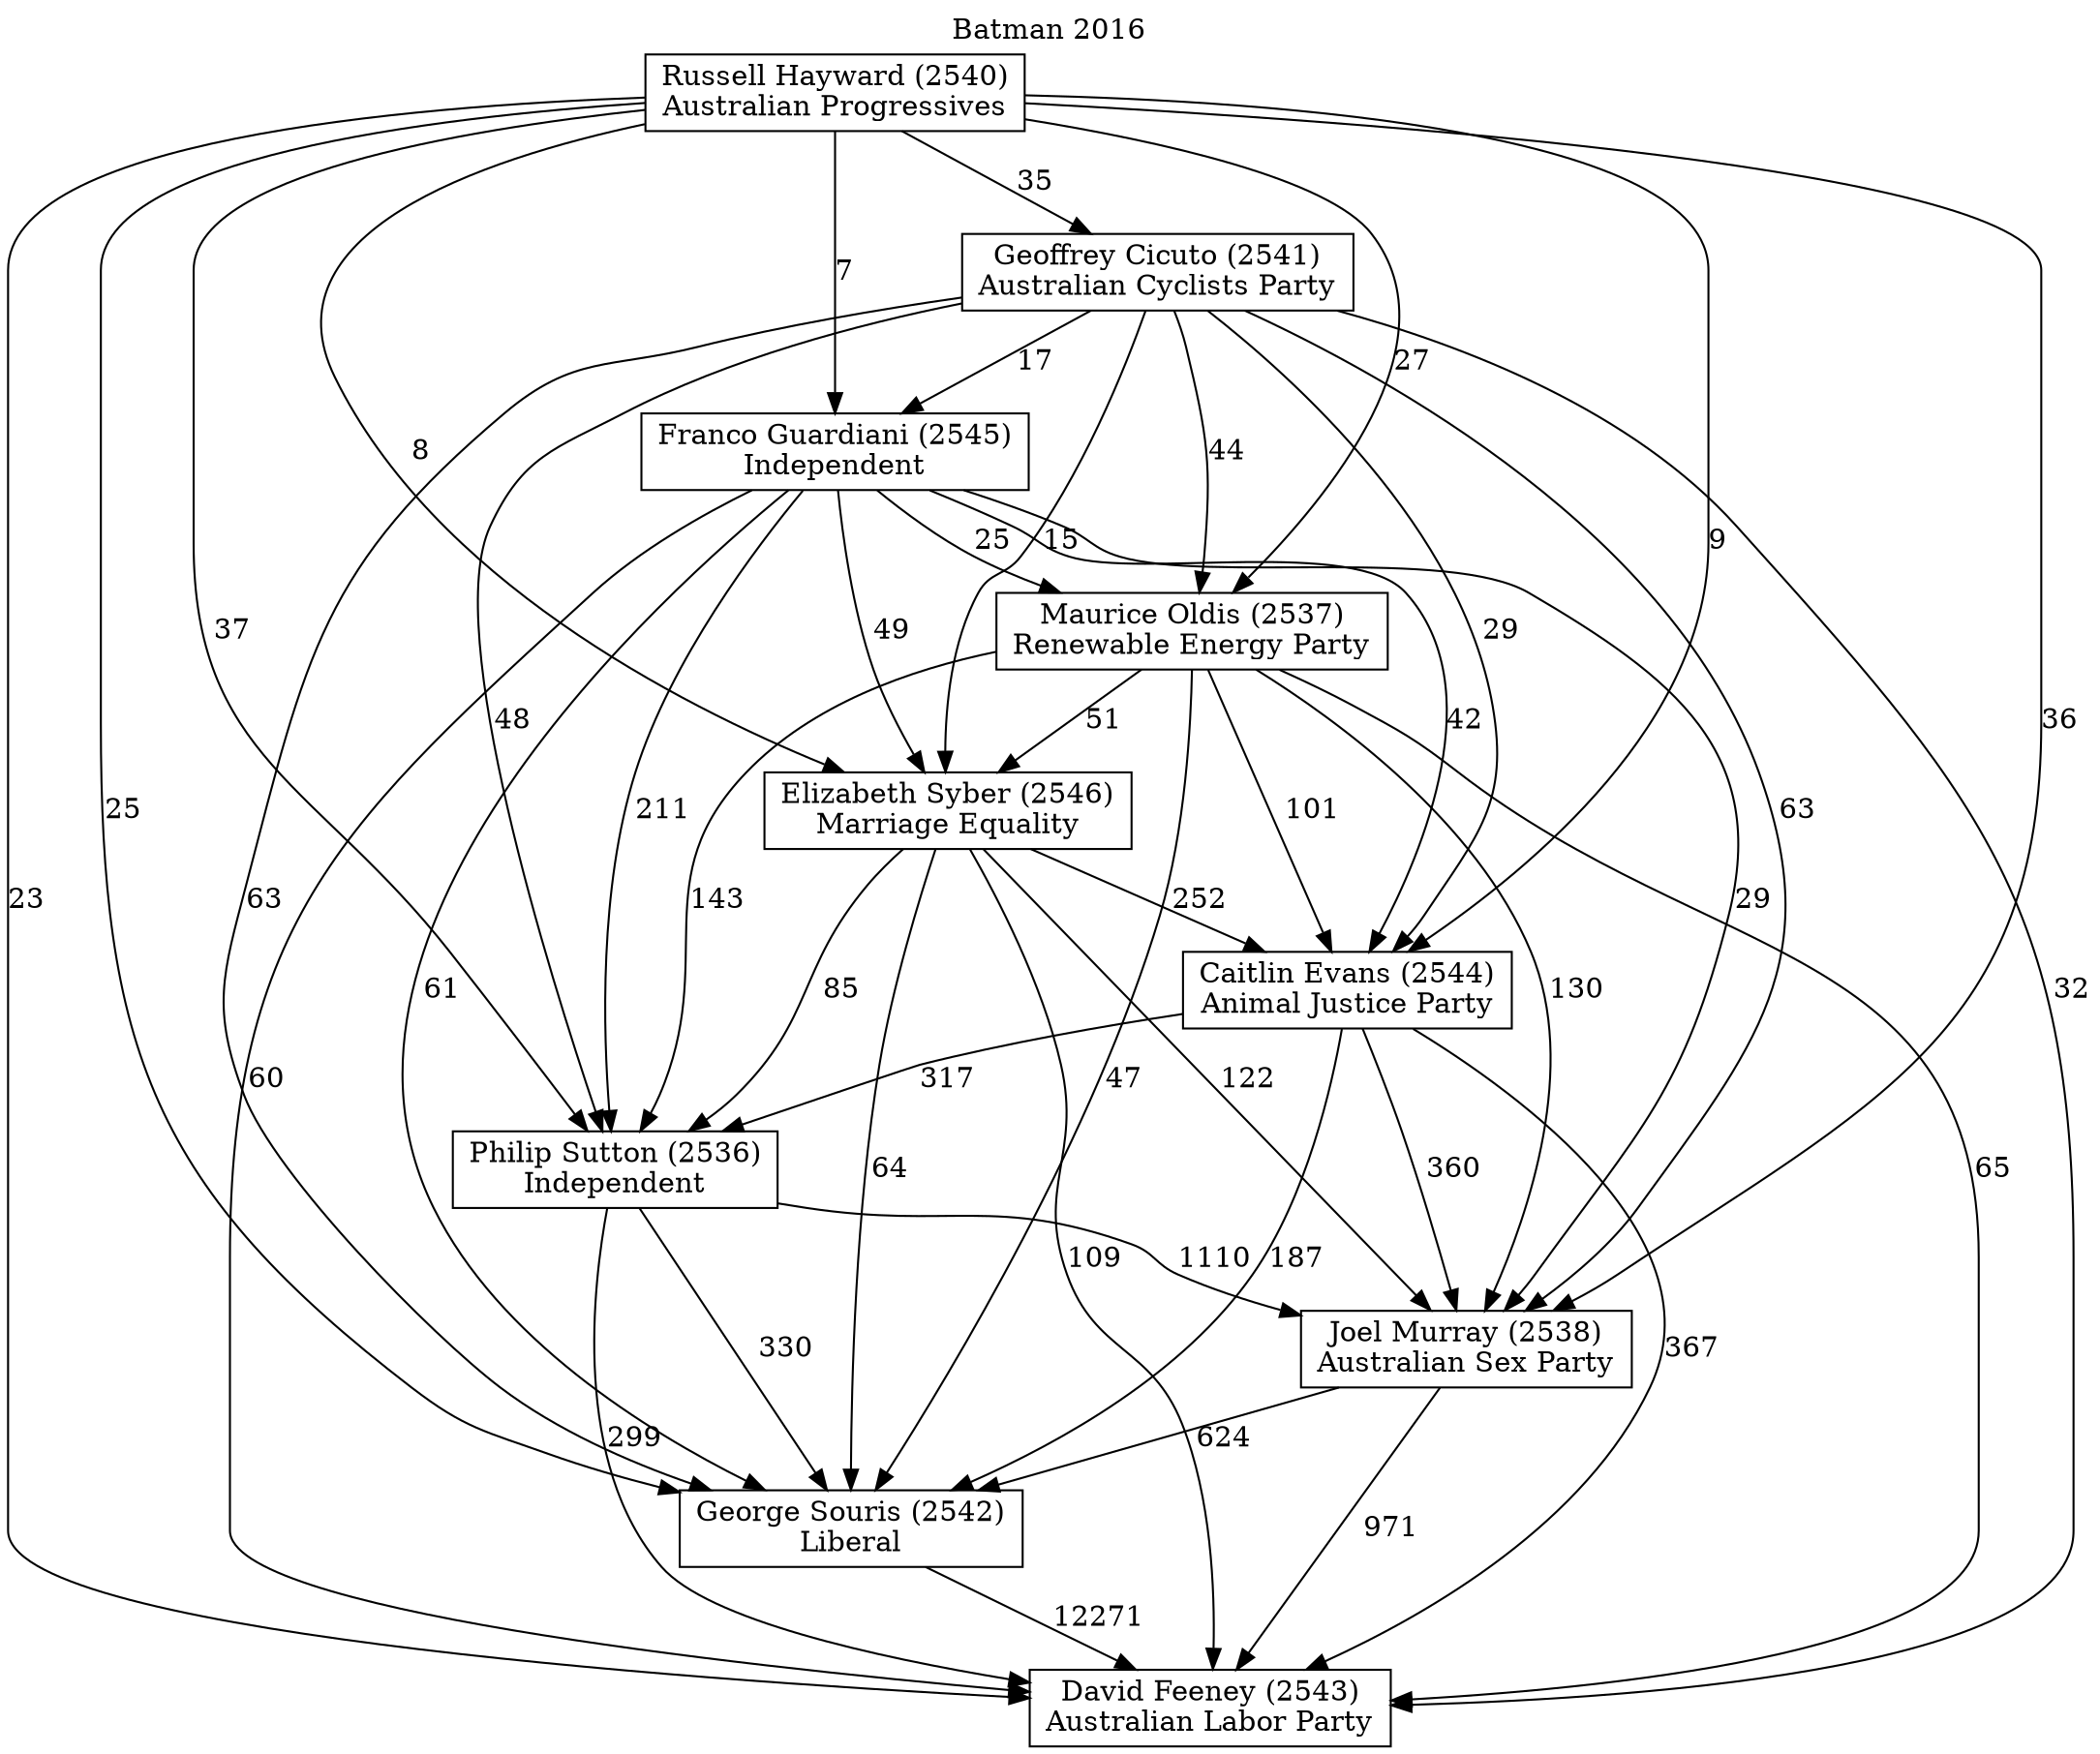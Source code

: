 // House preference flow
digraph "David Feeney (2543)_Batman_2016" {
	graph [label="Batman 2016" labelloc=t mclimit=10]
	node [shape=box]
	"Caitlin Evans (2544)" [label="Caitlin Evans (2544)
Animal Justice Party"]
	"David Feeney (2543)" [label="David Feeney (2543)
Australian Labor Party"]
	"Elizabeth Syber (2546)" [label="Elizabeth Syber (2546)
Marriage Equality"]
	"Franco Guardiani (2545)" [label="Franco Guardiani (2545)
Independent"]
	"Geoffrey Cicuto (2541)" [label="Geoffrey Cicuto (2541)
Australian Cyclists Party"]
	"George Souris (2542)" [label="George Souris (2542)
Liberal"]
	"Joel Murray (2538)" [label="Joel Murray (2538)
Australian Sex Party"]
	"Maurice Oldis (2537)" [label="Maurice Oldis (2537)
Renewable Energy Party"]
	"Philip Sutton (2536)" [label="Philip Sutton (2536)
Independent"]
	"Russell Hayward (2540)" [label="Russell Hayward (2540)
Australian Progressives"]
	"Caitlin Evans (2544)" -> "David Feeney (2543)" [label=367]
	"Caitlin Evans (2544)" -> "George Souris (2542)" [label=187]
	"Caitlin Evans (2544)" -> "Joel Murray (2538)" [label=360]
	"Caitlin Evans (2544)" -> "Philip Sutton (2536)" [label=317]
	"Elizabeth Syber (2546)" -> "Caitlin Evans (2544)" [label=252]
	"Elizabeth Syber (2546)" -> "David Feeney (2543)" [label=109]
	"Elizabeth Syber (2546)" -> "George Souris (2542)" [label=64]
	"Elizabeth Syber (2546)" -> "Joel Murray (2538)" [label=122]
	"Elizabeth Syber (2546)" -> "Philip Sutton (2536)" [label=85]
	"Franco Guardiani (2545)" -> "Caitlin Evans (2544)" [label=42]
	"Franco Guardiani (2545)" -> "David Feeney (2543)" [label=60]
	"Franco Guardiani (2545)" -> "Elizabeth Syber (2546)" [label=49]
	"Franco Guardiani (2545)" -> "George Souris (2542)" [label=61]
	"Franco Guardiani (2545)" -> "Joel Murray (2538)" [label=29]
	"Franco Guardiani (2545)" -> "Maurice Oldis (2537)" [label=25]
	"Franco Guardiani (2545)" -> "Philip Sutton (2536)" [label=211]
	"Geoffrey Cicuto (2541)" -> "Caitlin Evans (2544)" [label=29]
	"Geoffrey Cicuto (2541)" -> "David Feeney (2543)" [label=32]
	"Geoffrey Cicuto (2541)" -> "Elizabeth Syber (2546)" [label=15]
	"Geoffrey Cicuto (2541)" -> "Franco Guardiani (2545)" [label=17]
	"Geoffrey Cicuto (2541)" -> "George Souris (2542)" [label=63]
	"Geoffrey Cicuto (2541)" -> "Joel Murray (2538)" [label=63]
	"Geoffrey Cicuto (2541)" -> "Maurice Oldis (2537)" [label=44]
	"Geoffrey Cicuto (2541)" -> "Philip Sutton (2536)" [label=48]
	"George Souris (2542)" -> "David Feeney (2543)" [label=12271]
	"Joel Murray (2538)" -> "David Feeney (2543)" [label=971]
	"Joel Murray (2538)" -> "George Souris (2542)" [label=624]
	"Maurice Oldis (2537)" -> "Caitlin Evans (2544)" [label=101]
	"Maurice Oldis (2537)" -> "David Feeney (2543)" [label=65]
	"Maurice Oldis (2537)" -> "Elizabeth Syber (2546)" [label=51]
	"Maurice Oldis (2537)" -> "George Souris (2542)" [label=47]
	"Maurice Oldis (2537)" -> "Joel Murray (2538)" [label=130]
	"Maurice Oldis (2537)" -> "Philip Sutton (2536)" [label=143]
	"Philip Sutton (2536)" -> "David Feeney (2543)" [label=299]
	"Philip Sutton (2536)" -> "George Souris (2542)" [label=330]
	"Philip Sutton (2536)" -> "Joel Murray (2538)" [label=1110]
	"Russell Hayward (2540)" -> "Caitlin Evans (2544)" [label=9]
	"Russell Hayward (2540)" -> "David Feeney (2543)" [label=23]
	"Russell Hayward (2540)" -> "Elizabeth Syber (2546)" [label=8]
	"Russell Hayward (2540)" -> "Franco Guardiani (2545)" [label=7]
	"Russell Hayward (2540)" -> "Geoffrey Cicuto (2541)" [label=35]
	"Russell Hayward (2540)" -> "George Souris (2542)" [label=25]
	"Russell Hayward (2540)" -> "Joel Murray (2538)" [label=36]
	"Russell Hayward (2540)" -> "Maurice Oldis (2537)" [label=27]
	"Russell Hayward (2540)" -> "Philip Sutton (2536)" [label=37]
}
